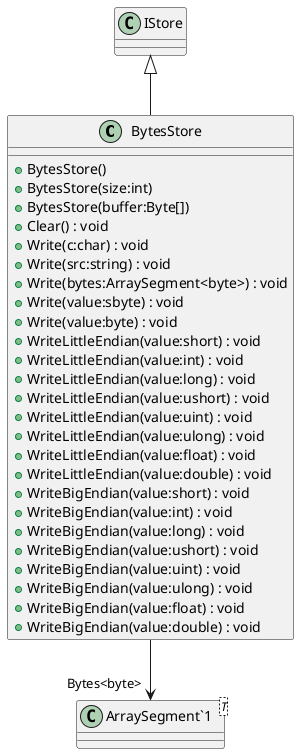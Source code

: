 @startuml
class BytesStore {
    + BytesStore()
    + BytesStore(size:int)
    + BytesStore(buffer:Byte[])
    + Clear() : void
    + Write(c:char) : void
    + Write(src:string) : void
    + Write(bytes:ArraySegment<byte>) : void
    + Write(value:sbyte) : void
    + Write(value:byte) : void
    + WriteLittleEndian(value:short) : void
    + WriteLittleEndian(value:int) : void
    + WriteLittleEndian(value:long) : void
    + WriteLittleEndian(value:ushort) : void
    + WriteLittleEndian(value:uint) : void
    + WriteLittleEndian(value:ulong) : void
    + WriteLittleEndian(value:float) : void
    + WriteLittleEndian(value:double) : void
    + WriteBigEndian(value:short) : void
    + WriteBigEndian(value:int) : void
    + WriteBigEndian(value:long) : void
    + WriteBigEndian(value:ushort) : void
    + WriteBigEndian(value:uint) : void
    + WriteBigEndian(value:ulong) : void
    + WriteBigEndian(value:float) : void
    + WriteBigEndian(value:double) : void
}
class "ArraySegment`1"<T> {
}
IStore <|-- BytesStore
BytesStore --> "Bytes<byte>" "ArraySegment`1"
@enduml
